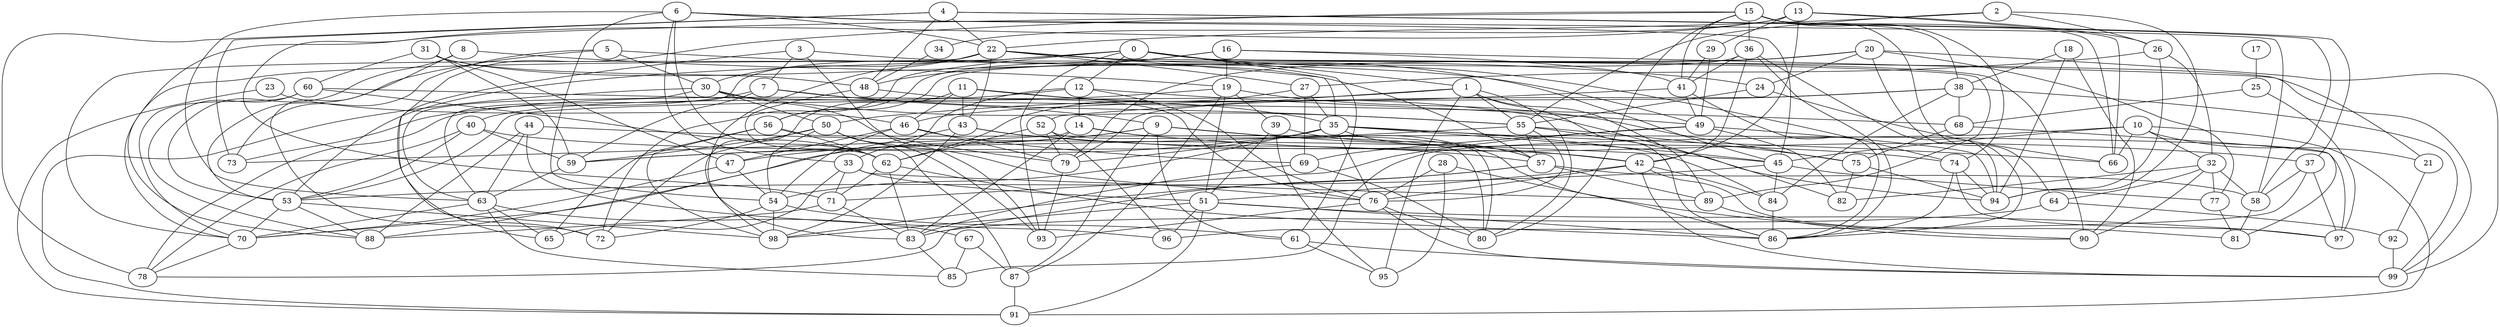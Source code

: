 strict graph "gnp_random_graph(100,0.06)" {
0;
1;
2;
3;
4;
5;
6;
7;
8;
9;
10;
11;
12;
13;
14;
15;
16;
17;
18;
19;
20;
21;
22;
23;
24;
25;
26;
27;
28;
29;
30;
31;
32;
33;
34;
35;
36;
37;
38;
39;
40;
41;
42;
43;
44;
45;
46;
47;
48;
49;
50;
51;
52;
53;
54;
55;
56;
57;
58;
59;
60;
61;
62;
63;
64;
65;
66;
67;
68;
69;
70;
71;
72;
73;
74;
75;
76;
77;
78;
79;
80;
81;
82;
83;
84;
85;
86;
87;
88;
89;
90;
91;
92;
93;
94;
95;
96;
97;
98;
99;
0 -- 1  [is_available=True, prob="0.558527451164"];
0 -- 99  [is_available=True, prob="1.0"];
0 -- 72  [is_available=True, prob="0.269527544026"];
0 -- 74  [is_available=True, prob="1.0"];
0 -- 12  [is_available=True, prob="0.215548302775"];
0 -- 93  [is_available=True, prob="0.580289259104"];
0 -- 53  [is_available=True, prob="0.970145958299"];
0 -- 90  [is_available=True, prob="0.034062179316"];
0 -- 61  [is_available=True, prob="0.501549590623"];
0 -- 63  [is_available=True, prob="1.0"];
1 -- 80  [is_available=True, prob="1.0"];
1 -- 52  [is_available=True, prob="0.15950758869"];
1 -- 53  [is_available=True, prob="0.193067110504"];
1 -- 86  [is_available=True, prob="0.738034926682"];
1 -- 55  [is_available=True, prob="0.9681555719"];
1 -- 89  [is_available=True, prob="0.660871355761"];
1 -- 95  [is_available=True, prob="0.340408007458"];
2 -- 26  [is_available=True, prob="0.316296669326"];
2 -- 94  [is_available=True, prob="0.42478535591"];
2 -- 22  [is_available=True, prob="0.414894779123"];
2 -- 55  [is_available=True, prob="0.108658378996"];
3 -- 24  [is_available=True, prob="0.541969806991"];
3 -- 65  [is_available=True, prob="0.683674157527"];
3 -- 93  [is_available=True, prob="1.0"];
3 -- 7  [is_available=True, prob="0.85594133502"];
4 -- 37  [is_available=True, prob="0.622280618347"];
4 -- 73  [is_available=True, prob="0.893554003192"];
4 -- 78  [is_available=True, prob="0.715431465443"];
4 -- 48  [is_available=True, prob="0.175892161852"];
4 -- 22  [is_available=True, prob="0.281295092675"];
4 -- 58  [is_available=True, prob="0.535546801655"];
5 -- 49  [is_available=True, prob="0.426237420429"];
5 -- 53  [is_available=True, prob="0.257261275427"];
5 -- 30  [is_available=True, prob="0.76821368633"];
5 -- 73  [is_available=True, prob="0.13760948221"];
6 -- 33  [is_available=True, prob="0.293317359119"];
6 -- 22  [is_available=True, prob="1.0"];
6 -- 45  [is_available=True, prob="1.0"];
6 -- 54  [is_available=True, prob="1.0"];
6 -- 58  [is_available=True, prob="0.549339182206"];
6 -- 62  [is_available=True, prob="0.729941020491"];
6 -- 63  [is_available=True, prob="1.0"];
7 -- 9  [is_available=True, prob="0.682580889829"];
7 -- 73  [is_available=True, prob="0.598071729855"];
7 -- 59  [is_available=True, prob="0.983064030663"];
7 -- 55  [is_available=True, prob="0.286009793881"];
8 -- 72  [is_available=True, prob="1.0"];
8 -- 19  [is_available=True, prob="0.392989159184"];
8 -- 53  [is_available=True, prob="0.605548183799"];
9 -- 70  [is_available=True, prob="0.244661234321"];
9 -- 42  [is_available=True, prob="0.746755850125"];
9 -- 47  [is_available=True, prob="0.870079821243"];
9 -- 86  [is_available=True, prob="0.917020223126"];
9 -- 87  [is_available=True, prob="1.0"];
9 -- 61  [is_available=True, prob="1.0"];
10 -- 32  [is_available=True, prob="0.630733327128"];
10 -- 66  [is_available=True, prob="0.203747278316"];
10 -- 45  [is_available=True, prob="0.307859705765"];
10 -- 21  [is_available=True, prob="1.0"];
10 -- 91  [is_available=True, prob="1.0"];
10 -- 85  [is_available=True, prob="0.585694429795"];
11 -- 43  [is_available=True, prob="0.0650411520173"];
11 -- 82  [is_available=True, prob="0.813321133449"];
11 -- 35  [is_available=True, prob="0.161950341903"];
11 -- 98  [is_available=True, prob="1.0"];
11 -- 46  [is_available=True, prob="0.60066849841"];
12 -- 33  [is_available=True, prob="1.0"];
12 -- 40  [is_available=True, prob="0.373200430952"];
12 -- 76  [is_available=True, prob="0.89632443935"];
12 -- 14  [is_available=True, prob="1.0"];
12 -- 49  [is_available=True, prob="0.452450997888"];
13 -- 34  [is_available=True, prob="1.0"];
13 -- 42  [is_available=True, prob="0.838690078596"];
13 -- 66  [is_available=True, prob="1.0"];
13 -- 88  [is_available=True, prob="0.588723481413"];
13 -- 26  [is_available=True, prob="0.59024376907"];
13 -- 29  [is_available=True, prob="0.47615180127"];
14 -- 80  [is_available=True, prob="1.0"];
14 -- 73  [is_available=True, prob="0.762117375227"];
14 -- 83  [is_available=True, prob="0.365356764541"];
14 -- 37  [is_available=True, prob="0.190540944002"];
15 -- 64  [is_available=True, prob="0.412771664506"];
15 -- 66  [is_available=True, prob="0.743752907163"];
15 -- 36  [is_available=True, prob="0.215994043579"];
15 -- 38  [is_available=True, prob="0.91498332594"];
15 -- 71  [is_available=True, prob="0.798015633681"];
15 -- 72  [is_available=True, prob="0.31226455954"];
15 -- 41  [is_available=True, prob="0.516617868757"];
15 -- 74  [is_available=True, prob="1.0"];
15 -- 80  [is_available=True, prob="0.647238286301"];
16 -- 48  [is_available=True, prob="0.135009083415"];
16 -- 41  [is_available=True, prob="1.0"];
16 -- 19  [is_available=True, prob="0.217872948206"];
16 -- 21  [is_available=True, prob="0.170894555078"];
16 -- 56  [is_available=True, prob="0.624509016048"];
17 -- 25  [is_available=True, prob="0.794075307155"];
18 -- 90  [is_available=True, prob="0.909134930144"];
18 -- 94  [is_available=True, prob="0.278471567382"];
18 -- 38  [is_available=True, prob="1.0"];
19 -- 39  [is_available=True, prob="1.0"];
19 -- 75  [is_available=True, prob="0.857839559796"];
19 -- 78  [is_available=True, prob="0.670338233058"];
19 -- 51  [is_available=True, prob="0.826836763281"];
19 -- 87  [is_available=True, prob="1.0"];
20 -- 99  [is_available=True, prob="1.0"];
20 -- 70  [is_available=True, prob="1.0"];
20 -- 77  [is_available=True, prob="0.954113310844"];
20 -- 79  [is_available=True, prob="0.0523995122298"];
20 -- 86  [is_available=True, prob="0.125577761767"];
20 -- 24  [is_available=True, prob="0.405866018015"];
21 -- 92  [is_available=True, prob="0.084699205704"];
22 -- 35  [is_available=True, prob="1.0"];
22 -- 70  [is_available=True, prob="0.564218531403"];
22 -- 43  [is_available=True, prob="0.321734336755"];
22 -- 45  [is_available=True, prob="0.446299055923"];
22 -- 83  [is_available=True, prob="0.381163108232"];
22 -- 89  [is_available=True, prob="0.876935205034"];
22 -- 27  [is_available=True, prob="1.0"];
22 -- 30  [is_available=True, prob="0.601923212254"];
23 -- 91  [is_available=True, prob="0.240899192128"];
23 -- 46  [is_available=True, prob="0.91106383166"];
24 -- 66  [is_available=True, prob="0.546505973489"];
24 -- 55  [is_available=True, prob="0.410153745209"];
25 -- 68  [is_available=True, prob="0.344167513526"];
25 -- 97  [is_available=True, prob="0.26269946864"];
26 -- 32  [is_available=True, prob="0.904878695324"];
26 -- 27  [is_available=True, prob="0.982819851481"];
26 -- 94  [is_available=True, prob="1.0"];
27 -- 35  [is_available=True, prob="0.918269826596"];
27 -- 62  [is_available=True, prob="0.194745614758"];
27 -- 69  [is_available=True, prob="0.951511792238"];
28 -- 90  [is_available=True, prob="0.0443317395702"];
28 -- 76  [is_available=True, prob="0.943731474546"];
28 -- 95  [is_available=True, prob="1.0"];
29 -- 41  [is_available=True, prob="0.252642764252"];
29 -- 49  [is_available=True, prob="0.470088941487"];
30 -- 79  [is_available=True, prob="0.052179996377"];
30 -- 50  [is_available=True, prob="0.495498580838"];
30 -- 55  [is_available=True, prob="0.973277806115"];
30 -- 91  [is_available=True, prob="1.0"];
30 -- 63  [is_available=True, prob="0.26397235749"];
31 -- 48  [is_available=True, prob="0.151136583681"];
31 -- 57  [is_available=True, prob="0.0503379551103"];
31 -- 59  [is_available=True, prob="0.684494425327"];
31 -- 60  [is_available=True, prob="0.336372227858"];
31 -- 47  [is_available=True, prob="0.235512081649"];
32 -- 64  [is_available=True, prob="0.254855244677"];
32 -- 77  [is_available=True, prob="0.619702307128"];
32 -- 82  [is_available=True, prob="0.204444387093"];
32 -- 90  [is_available=True, prob="0.61752054733"];
32 -- 58  [is_available=True, prob="0.0782492986084"];
33 -- 65  [is_available=True, prob="0.672361416169"];
33 -- 71  [is_available=True, prob="0.678664631912"];
33 -- 51  [is_available=True, prob="0.852336090486"];
33 -- 89  [is_available=True, prob="0.467317167845"];
34 -- 48  [is_available=True, prob="1.0"];
35 -- 66  [is_available=True, prob="0.0744388953882"];
35 -- 59  [is_available=True, prob="0.264086228513"];
35 -- 76  [is_available=True, prob="1.0"];
35 -- 45  [is_available=True, prob="0.47502098923"];
35 -- 79  [is_available=True, prob="1.0"];
35 -- 84  [is_available=True, prob="1.0"];
35 -- 54  [is_available=True, prob="1.0"];
35 -- 57  [is_available=True, prob="1.0"];
36 -- 41  [is_available=True, prob="0.396389418112"];
36 -- 42  [is_available=True, prob="0.338811594898"];
36 -- 86  [is_available=True, prob="1.0"];
36 -- 56  [is_available=True, prob="1.0"];
36 -- 94  [is_available=True, prob="0.645186471691"];
37 -- 96  [is_available=True, prob="0.967049633285"];
37 -- 97  [is_available=True, prob="0.88547503721"];
37 -- 58  [is_available=True, prob="0.732839112634"];
38 -- 99  [is_available=True, prob="0.161457708646"];
38 -- 68  [is_available=True, prob="0.605946237546"];
38 -- 46  [is_available=True, prob="0.161278463572"];
38 -- 79  [is_available=True, prob="0.58254465993"];
38 -- 84  [is_available=True, prob="1.0"];
39 -- 51  [is_available=True, prob="0.452055639068"];
39 -- 95  [is_available=True, prob="1.0"];
39 -- 57  [is_available=True, prob="1.0"];
40 -- 42  [is_available=True, prob="0.943034653242"];
40 -- 59  [is_available=True, prob="0.891820783132"];
40 -- 53  [is_available=True, prob="0.120360883327"];
40 -- 78  [is_available=True, prob="0.439868915191"];
41 -- 49  [is_available=True, prob="0.0492962229629"];
41 -- 50  [is_available=True, prob="0.216734123449"];
41 -- 86  [is_available=True, prob="0.843345966555"];
42 -- 99  [is_available=True, prob="0.312852338401"];
42 -- 76  [is_available=True, prob="0.919454387354"];
42 -- 81  [is_available=True, prob="0.975733544165"];
42 -- 51  [is_available=True, prob="1.0"];
42 -- 84  [is_available=True, prob="0.355534510766"];
43 -- 98  [is_available=True, prob="0.293855406387"];
43 -- 74  [is_available=True, prob="0.440421068194"];
43 -- 88  [is_available=True, prob="1.0"];
43 -- 57  [is_available=True, prob="0.2795434949"];
44 -- 88  [is_available=True, prob="0.594391962557"];
44 -- 96  [is_available=True, prob="1.0"];
44 -- 45  [is_available=True, prob="1.0"];
44 -- 63  [is_available=True, prob="0.834458585384"];
45 -- 77  [is_available=True, prob="0.0805207077365"];
45 -- 84  [is_available=True, prob="0.744410158888"];
45 -- 53  [is_available=True, prob="0.834924214493"];
46 -- 69  [is_available=True, prob="0.0204609645517"];
46 -- 47  [is_available=True, prob="0.290504871068"];
46 -- 54  [is_available=True, prob="1.0"];
46 -- 79  [is_available=True, prob="0.427193623666"];
47 -- 70  [is_available=True, prob="0.660297616246"];
47 -- 54  [is_available=True, prob="1.0"];
48 -- 76  [is_available=True, prob="0.207741815846"];
48 -- 62  [is_available=True, prob="0.69412800914"];
49 -- 71  [is_available=True, prob="0.861806934879"];
49 -- 82  [is_available=True, prob="0.855998813405"];
49 -- 94  [is_available=True, prob="0.0991470395511"];
49 -- 69  [is_available=True, prob="0.75662553719"];
50 -- 72  [is_available=True, prob="0.166879213557"];
50 -- 76  [is_available=True, prob="1.0"];
50 -- 54  [is_available=True, prob="1.0"];
50 -- 87  [is_available=True, prob="0.127168092564"];
50 -- 59  [is_available=True, prob="0.883079399407"];
50 -- 93  [is_available=True, prob="0.16956753419"];
51 -- 96  [is_available=True, prob="8.55908220971e-05"];
51 -- 98  [is_available=True, prob="1.0"];
51 -- 97  [is_available=True, prob="1.0"];
51 -- 86  [is_available=True, prob="0.525669875281"];
51 -- 91  [is_available=True, prob="0.895430633941"];
52 -- 80  [is_available=True, prob="0.740013839262"];
52 -- 96  [is_available=True, prob="1.0"];
52 -- 62  [is_available=True, prob="1.0"];
52 -- 79  [is_available=True, prob="0.129861381844"];
53 -- 98  [is_available=True, prob="0.463505886431"];
53 -- 70  [is_available=True, prob="0.215222529339"];
53 -- 88  [is_available=True, prob="1.0"];
54 -- 98  [is_available=True, prob="0.279660539361"];
54 -- 72  [is_available=True, prob="0.846032103552"];
54 -- 61  [is_available=True, prob="0.177532342616"];
55 -- 75  [is_available=True, prob="1.0"];
55 -- 76  [is_available=True, prob="0.440346508204"];
55 -- 94  [is_available=True, prob="0.489462134212"];
55 -- 57  [is_available=True, prob="0.474767535942"];
55 -- 59  [is_available=True, prob="0.701701308784"];
56 -- 65  [is_available=True, prob="1.0"];
56 -- 98  [is_available=True, prob="0.869638870068"];
56 -- 97  [is_available=True, prob="1.0"];
56 -- 62  [is_available=True, prob="0.843358937448"];
57 -- 98  [is_available=True, prob="0.408382454545"];
57 -- 78  [is_available=True, prob="0.169737043026"];
57 -- 89  [is_available=True, prob="0.744282106981"];
57 -- 58  [is_available=True, prob="1.0"];
58 -- 81  [is_available=True, prob="1.0"];
59 -- 63  [is_available=True, prob="0.20034358608"];
60 -- 88  [is_available=True, prob="0.715647916342"];
60 -- 68  [is_available=True, prob="0.820484040946"];
60 -- 70  [is_available=True, prob="0.346465587297"];
60 -- 62  [is_available=True, prob="1.0"];
61 -- 99  [is_available=True, prob="0.243310557613"];
61 -- 95  [is_available=True, prob="0.934489992351"];
62 -- 71  [is_available=True, prob="0.300999851614"];
62 -- 83  [is_available=True, prob="1.0"];
62 -- 86  [is_available=True, prob="0.767928638588"];
63 -- 65  [is_available=True, prob="1.0"];
63 -- 67  [is_available=True, prob="0.230428477355"];
63 -- 70  [is_available=True, prob="0.906294649678"];
63 -- 85  [is_available=True, prob="0.611400031455"];
64 -- 83  [is_available=True, prob="0.804235489742"];
64 -- 92  [is_available=True, prob="0.955548942975"];
67 -- 87  [is_available=True, prob="0.308628354154"];
67 -- 85  [is_available=True, prob="0.764162861176"];
68 -- 75  [is_available=True, prob="0.502680461272"];
68 -- 81  [is_available=True, prob="0.161050901042"];
69 -- 80  [is_available=True, prob="0.99477843819"];
69 -- 83  [is_available=True, prob="0.381176192285"];
70 -- 78  [is_available=True, prob="0.530079416135"];
71 -- 83  [is_available=True, prob="0.2178790339"];
71 -- 88  [is_available=True, prob="0.303214716504"];
74 -- 97  [is_available=True, prob="0.133831642953"];
74 -- 86  [is_available=True, prob="0.546885186116"];
74 -- 94  [is_available=True, prob="0.312207916544"];
75 -- 82  [is_available=True, prob="0.986793718748"];
75 -- 94  [is_available=True, prob="1.0"];
76 -- 80  [is_available=True, prob="0.683979934136"];
76 -- 99  [is_available=True, prob="0.292722070969"];
76 -- 93  [is_available=True, prob="0.158085679061"];
77 -- 81  [is_available=True, prob="0.814774749942"];
79 -- 93  [is_available=True, prob="0.297475854907"];
83 -- 85  [is_available=True, prob="0.625759844583"];
84 -- 86  [is_available=True, prob="0.32480865903"];
87 -- 91  [is_available=True, prob="0.363368433091"];
89 -- 90  [is_available=True, prob="0.046254118515"];
92 -- 99  [is_available=True, prob="0.421316463896"];
}
